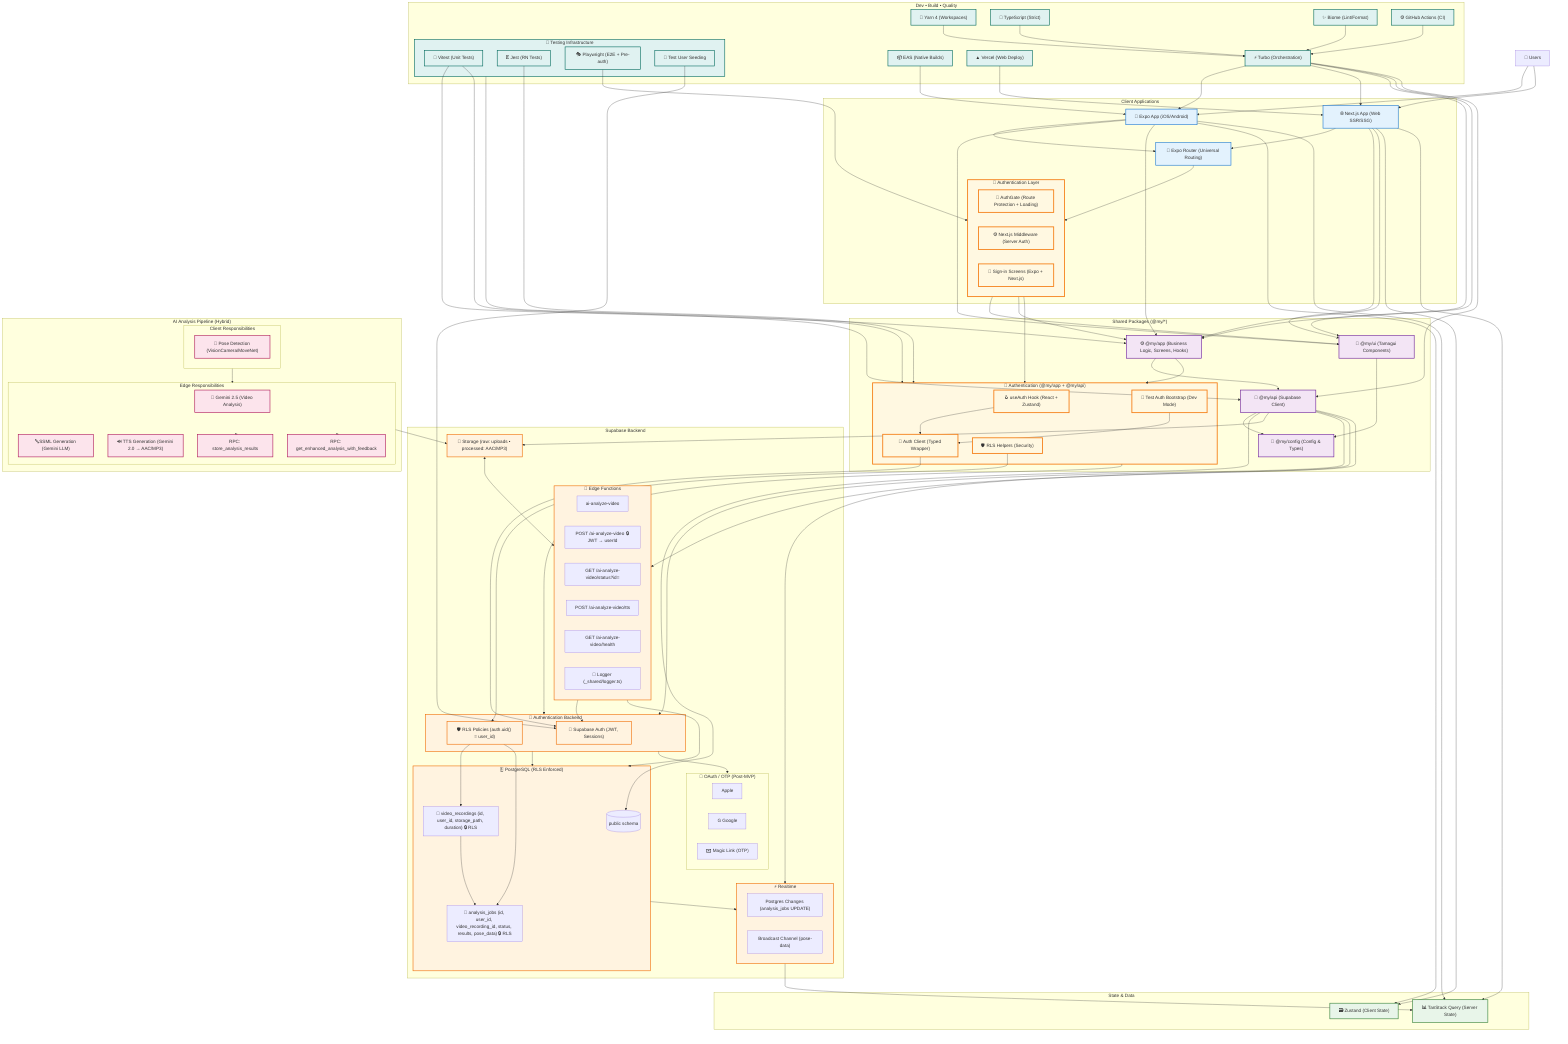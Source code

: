 graph TB
    User["👤 Users"]

    subgraph "Client Applications"
        ExpoApp["📱 Expo App (iOS/Android)"]
        NextApp["🌐 Next.js App (Web SSR/SSG)"]
        ExpoRouter["🧭 Expo Router (Universal Routing)"]
        subgraph AuthLayer["🔐 Authentication Layer"]
            AuthGate["🚪 AuthGate (Route Protection + Loading)"]
            NextMiddleware["⚙️ Next.js Middleware (Server Auth)"]
            SignInScreens["📝 Sign-in Screens (Expo + Next.js)"]
        end
    end

    subgraph "Shared Packages (@my/*)"
        UIPkg["🎨 @my/ui (Tamagui Components)"]
        AppPkg["⚙️ @my/app (Business Logic, Screens, Hooks)"]
        subgraph AuthPkg["🔐 Authentication (@my/app + @my/api)"]
            UseAuth["🪝 useAuth Hook (React + Zustand)"]
            AuthClient["🔌 Auth Client (Typed Wrapper)"]
            TestBootstrap["🧪 Test Auth Bootstrap (Dev Mode)"]
            RLSHelpers["🛡️ RLS Helpers (Security)"]
        end
        APIPkg["🔌 @my/api (Supabase Client)"]
        ConfigPkg["🧰 @my/config (Config & Types)"]
    end

    subgraph "State & Data"
        Zustand["🗃️ Zustand (Client State)"]
        TSQ["📊 TanStack Query (Server State)"]
    end

    subgraph "Supabase Backend"
        subgraph AuthBackend["🔐 Authentication Backend"]
            Auth["🔑 Supabase Auth (JWT, Sessions)"]
            AuthPolicies["🛡️ RLS Policies (auth.uid() = user_id)"]
        end
        subgraph DBGroup["🗄️ PostgreSQL (RLS Enforced)"]
            DB[("public schema")]
            VR["📄 video_recordings (id, user_id, storage_path, duration) 🔒 RLS"]
            AJ["📄 analysis_jobs (id, user_id, video_recording_id, status, results, pose_data) 🔒 RLS"]
        end
        Storage["📁 Storage (raw: uploads • processed: AAC/MP3)"]
        subgraph RTGroup["⚡ Realtime"]
            RT1["Postgres Changes (analysis_jobs UPDATE)"]
            RT2["Broadcast Channel (pose-data)"]
        end
        subgraph EdgeFns["🧩 Edge Functions"]
            E1["ai-analyze-video"]
            E1a["POST /ai-analyze-video 🔒 JWT → userId"]
            E1b["GET /ai-analyze-video/status?id=<id>"]
            E1c["POST /ai-analyze-video/tts"]
            E1d["GET /ai-analyze-video/health"]
            Obs["📝 Logger (_shared/logger.ts)"]
        end
        subgraph Providers["🔗 OAuth / OTP (Post‑MVP)"]
            Apple[" Apple"]
            Google["G Google"]
            MagicLink["✉️ Magic Link (OTP)"]
        end
    end

    subgraph "AI Analysis Pipeline (Hybrid)"
        subgraph ClientSide["Client Responsibilities"]
            Pose["🕺 Pose Detection (VisionCamera/MoveNet)"]
        end
        subgraph EdgeSide["Edge Responsibilities"]
            LLM["🧠 Gemini 2.5 (Video Analysis)"]
            SSML["🔤 SSML Generation (Gemini LLM)"]
            TTS["🔊 TTS Generation (Gemini 2.0 → AAC/MP3)"]
            RPC1["RPC: store_analysis_results"]
            RPC2["RPC: get_enhanced_analysis_with_feedback"]
        end
    end

    subgraph "Dev • Build • Quality"
        Turbo["⚡ Turbo (Orchestration)"]
        Yarn["🧶 Yarn 4 (Workspaces)"]
        TS["📝 TypeScript (Strict)"]
        Biome["✨ Biome (Lint/Format)"]
        subgraph TestingInfra["🧪 Testing Infrastructure"]
            Vitest["🧪 Vitest (Unit Tests)"]
            Jest["🃏 Jest (RN Tests)"]
            Playwright["🎭 Playwright (E2E + Pre-auth)"]
            TestUser["👤 Test User Seeding"]
        end
        GHA["⚙️ GitHub Actions (CI)"]
        EAS["📦 EAS (Native Builds)"]
        Vercel["▲ Vercel (Web Deploy)"]
    end

    User --> ExpoApp
    User --> NextApp
    ExpoApp --> ExpoRouter
    NextApp --> ExpoRouter
    ExpoRouter --> AuthLayer
    AuthLayer --> UIPkg
    AuthLayer --> AppPkg
    ExpoApp --> UIPkg
    NextApp --> UIPkg
    ExpoApp --> AppPkg
    NextApp --> AppPkg
    AppPkg --> AuthPkg
    AppPkg --> APIPkg
    UIPkg --> ConfigPkg
    APIPkg --> ConfigPkg
    ExpoApp --> Zustand
    NextApp --> Zustand
    ExpoApp --> TSQ
    NextApp --> TSQ
    APIPkg --> AuthBackend
    APIPkg --> DB
    APIPkg --> Storage
    APIPkg --> RTGroup
    APIPkg --> EdgeFns
    AuthLayer --> AuthPkg
    AuthPkg --> AuthBackend
    AuthClient --> Auth
    UseAuth --> AuthClient
    TestBootstrap --> AuthClient
    RLSHelpers --> AuthPolicies
    AuthBackend --> DBGroup
    AuthBackend --> Providers
    EdgeFns --> Auth
    ClientSide --> EdgeSide
    Storage <--> EdgeFns
    EdgeFns --> DBGroup
    EdgeSide --> Storage
    EdgeSide --> RPC1
    EdgeSide --> RPC2
    DBGroup --> RTGroup
    RTGroup --> TSQ
    AuthPolicies --> VR
    AuthPolicies --> AJ
    VR --> AJ
    Turbo --> ExpoApp
    Turbo --> NextApp
    Turbo --> UIPkg
    Turbo --> AppPkg
    Turbo --> APIPkg
    Yarn --> Turbo
    TS --> Turbo
    Biome --> Turbo
    TestingInfra --> AuthPkg
    Vitest --> AppPkg
    Vitest --> APIPkg
    Jest --> AuthPkg
    Playwright --> AuthLayer
    TestUser --> Auth
    GHA --> Turbo
    EAS --> ExpoApp
    Vercel --> NextApp

    classDef layerClient fill:#e3f2fd,stroke:#1976d2,stroke-width:2px
    classDef layerShared fill:#f3e5f5,stroke:#6a1b9a,stroke-width:2px
    classDef layerState fill:#e8f5e9,stroke:#2e7d32,stroke-width:2px
    classDef layerBackend fill:#fff3e0,stroke:#ef6c00,stroke-width:2px
    classDef layerAI fill:#fce4ec,stroke:#ad1457,stroke-width:2px
    classDef layerDev fill:#e0f2f1,stroke:#00695c,stroke-width:2px
    classDef layerAuth fill:#fff8e1,stroke:#f57f17,stroke-width:3px

    class ExpoApp,NextApp,ExpoRouter layerClient
    class AuthLayer,AuthGate,NextMiddleware,SignInScreens layerAuth
    class UIPkg,AppPkg,APIPkg,ConfigPkg layerShared
    class AuthPkg,UseAuth,AuthClient,TestBootstrap,RLSHelpers layerAuth
    class Zustand,TSQ layerState
    class AuthBackend,Auth,AuthPolicies,DBGroup,Storage,RTGroup,EdgeFns layerBackend
    class Pose,LLM,SSML,TTS,RPC1,RPC2 layerAI
    class Turbo,Yarn,TS,Biome,TestingInfra,Vitest,Jest,Playwright,TestUser,GHA,EAS,Vercel layerDev